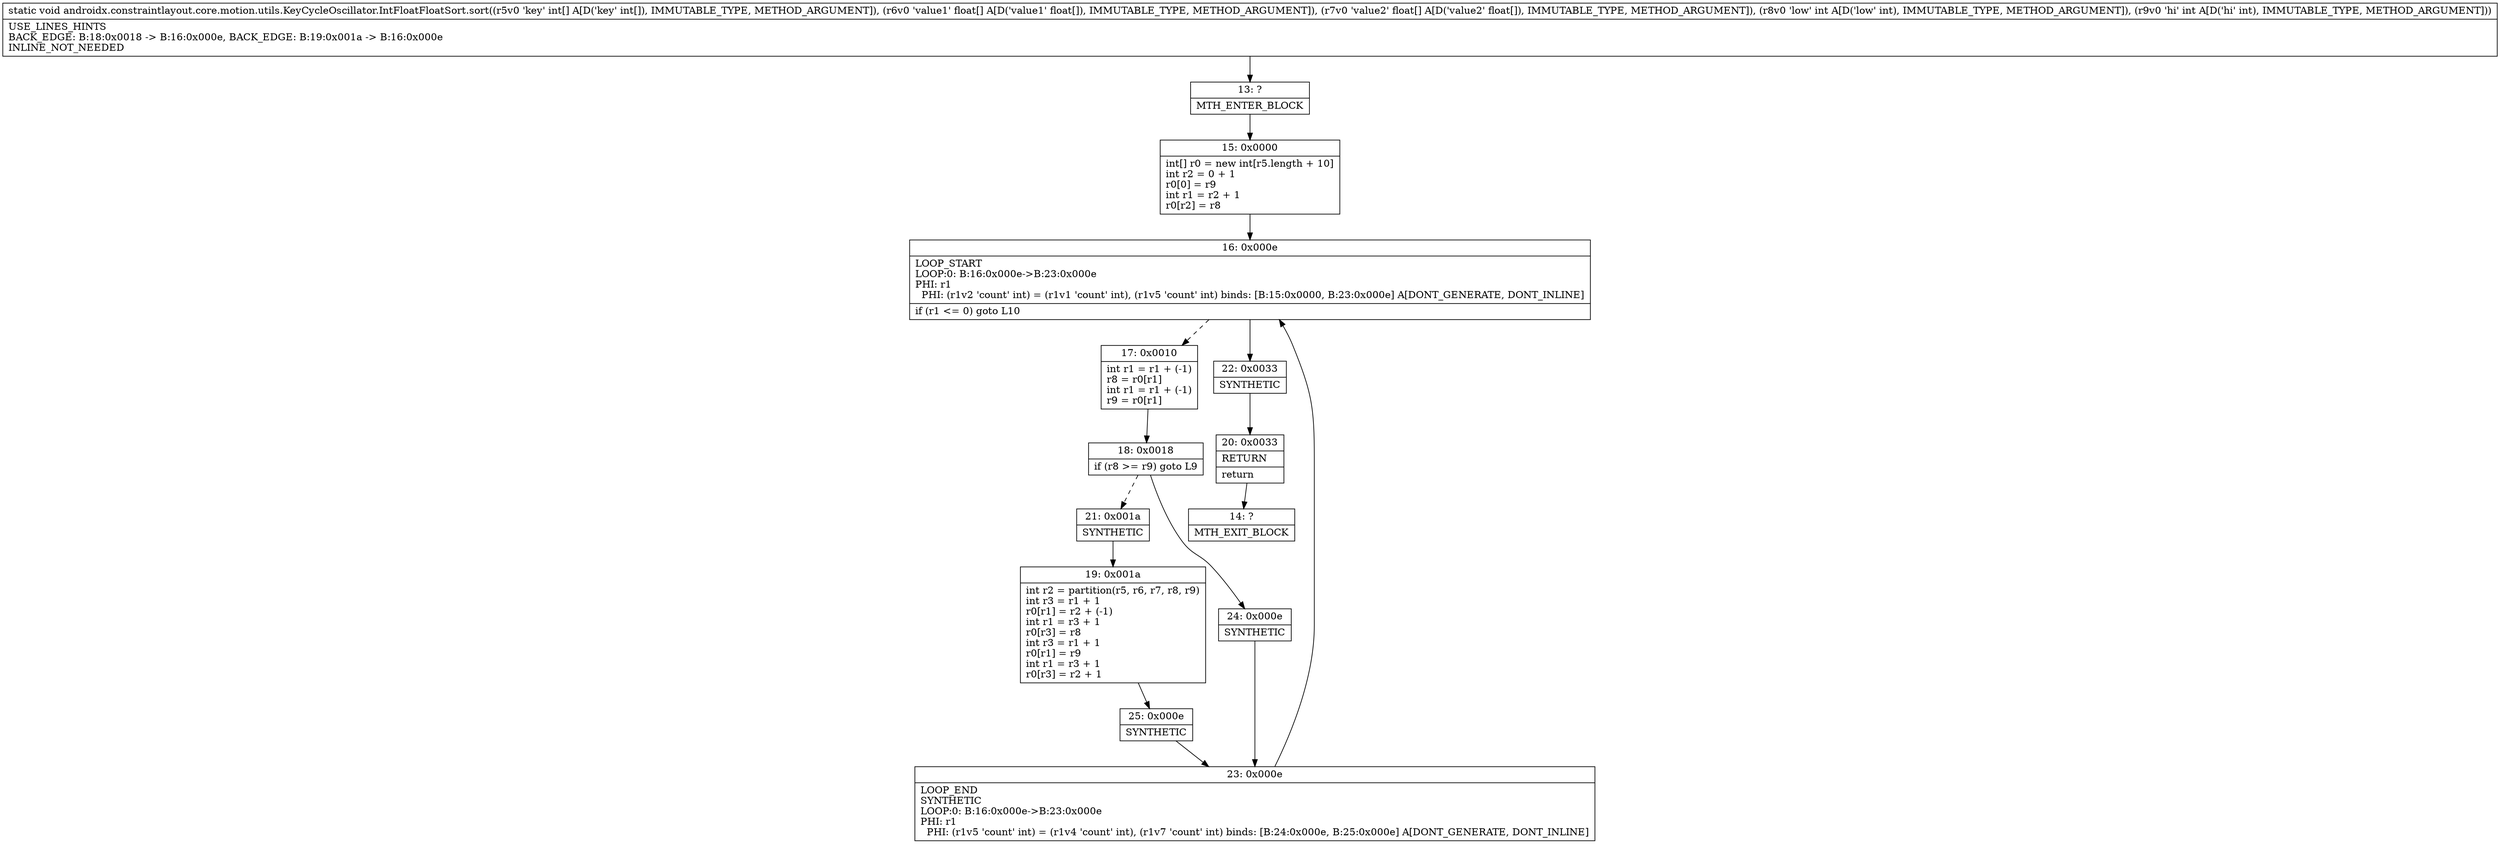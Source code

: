 digraph "CFG forandroidx.constraintlayout.core.motion.utils.KeyCycleOscillator.IntFloatFloatSort.sort([I[F[FII)V" {
Node_13 [shape=record,label="{13\:\ ?|MTH_ENTER_BLOCK\l}"];
Node_15 [shape=record,label="{15\:\ 0x0000|int[] r0 = new int[r5.length + 10]\lint r2 = 0 + 1\lr0[0] = r9\lint r1 = r2 + 1\lr0[r2] = r8\l}"];
Node_16 [shape=record,label="{16\:\ 0x000e|LOOP_START\lLOOP:0: B:16:0x000e\-\>B:23:0x000e\lPHI: r1 \l  PHI: (r1v2 'count' int) = (r1v1 'count' int), (r1v5 'count' int) binds: [B:15:0x0000, B:23:0x000e] A[DONT_GENERATE, DONT_INLINE]\l|if (r1 \<= 0) goto L10\l}"];
Node_17 [shape=record,label="{17\:\ 0x0010|int r1 = r1 + (\-1)\lr8 = r0[r1]\lint r1 = r1 + (\-1)\lr9 = r0[r1]\l}"];
Node_18 [shape=record,label="{18\:\ 0x0018|if (r8 \>= r9) goto L9\l}"];
Node_21 [shape=record,label="{21\:\ 0x001a|SYNTHETIC\l}"];
Node_19 [shape=record,label="{19\:\ 0x001a|int r2 = partition(r5, r6, r7, r8, r9)\lint r3 = r1 + 1\lr0[r1] = r2 + (\-1)\lint r1 = r3 + 1\lr0[r3] = r8\lint r3 = r1 + 1\lr0[r1] = r9\lint r1 = r3 + 1\lr0[r3] = r2 + 1\l}"];
Node_25 [shape=record,label="{25\:\ 0x000e|SYNTHETIC\l}"];
Node_23 [shape=record,label="{23\:\ 0x000e|LOOP_END\lSYNTHETIC\lLOOP:0: B:16:0x000e\-\>B:23:0x000e\lPHI: r1 \l  PHI: (r1v5 'count' int) = (r1v4 'count' int), (r1v7 'count' int) binds: [B:24:0x000e, B:25:0x000e] A[DONT_GENERATE, DONT_INLINE]\l}"];
Node_24 [shape=record,label="{24\:\ 0x000e|SYNTHETIC\l}"];
Node_22 [shape=record,label="{22\:\ 0x0033|SYNTHETIC\l}"];
Node_20 [shape=record,label="{20\:\ 0x0033|RETURN\l|return\l}"];
Node_14 [shape=record,label="{14\:\ ?|MTH_EXIT_BLOCK\l}"];
MethodNode[shape=record,label="{static void androidx.constraintlayout.core.motion.utils.KeyCycleOscillator.IntFloatFloatSort.sort((r5v0 'key' int[] A[D('key' int[]), IMMUTABLE_TYPE, METHOD_ARGUMENT]), (r6v0 'value1' float[] A[D('value1' float[]), IMMUTABLE_TYPE, METHOD_ARGUMENT]), (r7v0 'value2' float[] A[D('value2' float[]), IMMUTABLE_TYPE, METHOD_ARGUMENT]), (r8v0 'low' int A[D('low' int), IMMUTABLE_TYPE, METHOD_ARGUMENT]), (r9v0 'hi' int A[D('hi' int), IMMUTABLE_TYPE, METHOD_ARGUMENT]))  | USE_LINES_HINTS\lBACK_EDGE: B:18:0x0018 \-\> B:16:0x000e, BACK_EDGE: B:19:0x001a \-\> B:16:0x000e\lINLINE_NOT_NEEDED\l}"];
MethodNode -> Node_13;Node_13 -> Node_15;
Node_15 -> Node_16;
Node_16 -> Node_17[style=dashed];
Node_16 -> Node_22;
Node_17 -> Node_18;
Node_18 -> Node_21[style=dashed];
Node_18 -> Node_24;
Node_21 -> Node_19;
Node_19 -> Node_25;
Node_25 -> Node_23;
Node_23 -> Node_16;
Node_24 -> Node_23;
Node_22 -> Node_20;
Node_20 -> Node_14;
}

